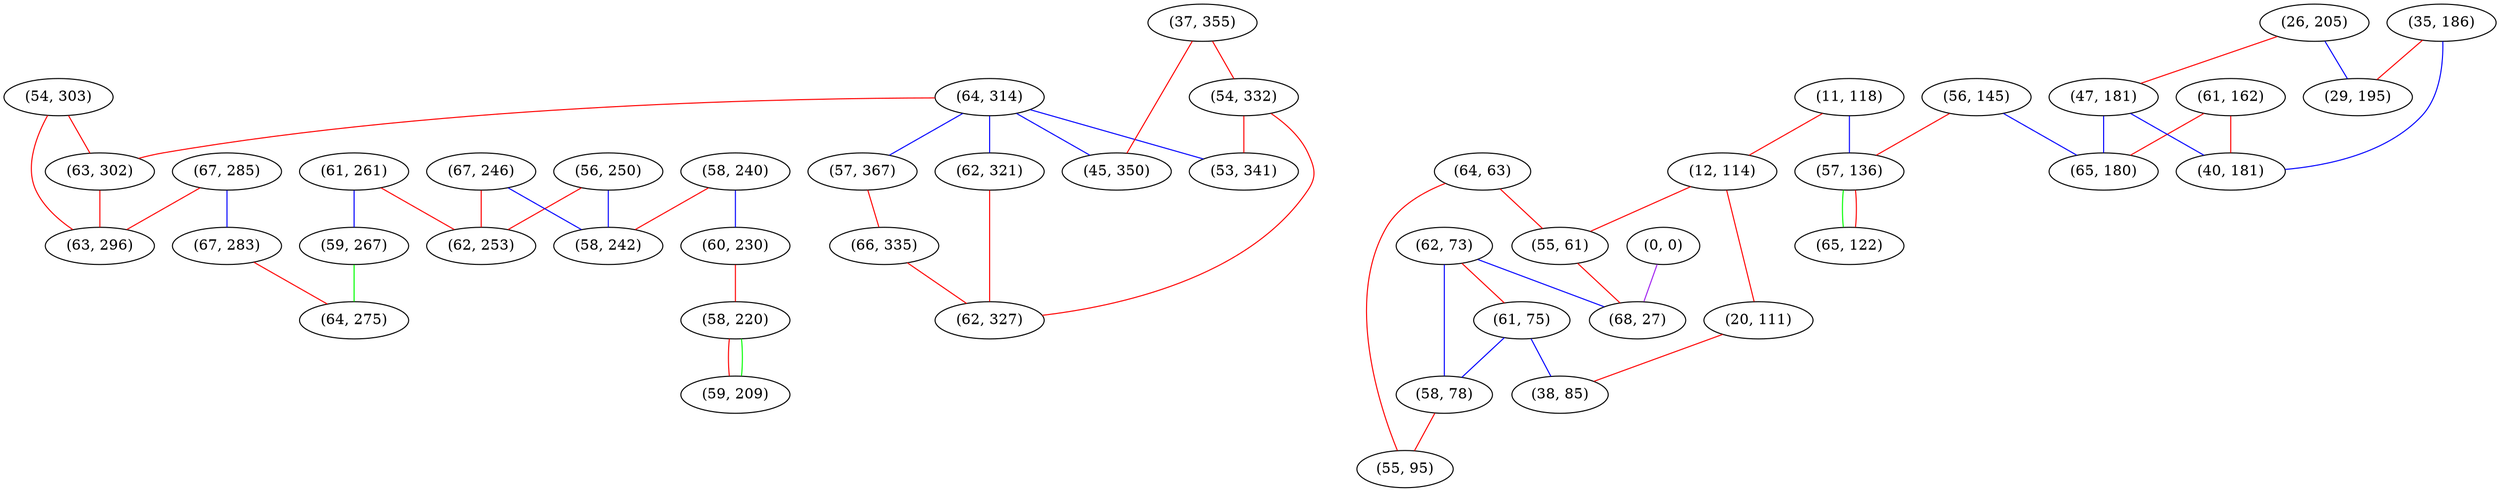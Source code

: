 graph "" {
"(54, 303)";
"(64, 314)";
"(62, 73)";
"(56, 250)";
"(11, 118)";
"(61, 162)";
"(64, 63)";
"(58, 240)";
"(26, 205)";
"(61, 75)";
"(35, 186)";
"(62, 321)";
"(56, 145)";
"(63, 302)";
"(47, 181)";
"(61, 261)";
"(12, 114)";
"(59, 267)";
"(57, 367)";
"(57, 136)";
"(37, 355)";
"(60, 230)";
"(65, 180)";
"(0, 0)";
"(67, 246)";
"(54, 332)";
"(55, 61)";
"(40, 181)";
"(68, 27)";
"(66, 335)";
"(62, 253)";
"(58, 242)";
"(20, 111)";
"(62, 327)";
"(53, 341)";
"(67, 285)";
"(58, 78)";
"(63, 296)";
"(55, 95)";
"(65, 122)";
"(58, 220)";
"(38, 85)";
"(67, 283)";
"(59, 209)";
"(29, 195)";
"(45, 350)";
"(64, 275)";
"(54, 303)" -- "(63, 302)"  [color=red, key=0, weight=1];
"(54, 303)" -- "(63, 296)"  [color=red, key=0, weight=1];
"(64, 314)" -- "(45, 350)"  [color=blue, key=0, weight=3];
"(64, 314)" -- "(62, 321)"  [color=blue, key=0, weight=3];
"(64, 314)" -- "(63, 302)"  [color=red, key=0, weight=1];
"(64, 314)" -- "(53, 341)"  [color=blue, key=0, weight=3];
"(64, 314)" -- "(57, 367)"  [color=blue, key=0, weight=3];
"(62, 73)" -- "(58, 78)"  [color=blue, key=0, weight=3];
"(62, 73)" -- "(68, 27)"  [color=blue, key=0, weight=3];
"(62, 73)" -- "(61, 75)"  [color=red, key=0, weight=1];
"(56, 250)" -- "(62, 253)"  [color=red, key=0, weight=1];
"(56, 250)" -- "(58, 242)"  [color=blue, key=0, weight=3];
"(11, 118)" -- "(12, 114)"  [color=red, key=0, weight=1];
"(11, 118)" -- "(57, 136)"  [color=blue, key=0, weight=3];
"(61, 162)" -- "(40, 181)"  [color=red, key=0, weight=1];
"(61, 162)" -- "(65, 180)"  [color=red, key=0, weight=1];
"(64, 63)" -- "(55, 61)"  [color=red, key=0, weight=1];
"(64, 63)" -- "(55, 95)"  [color=red, key=0, weight=1];
"(58, 240)" -- "(60, 230)"  [color=blue, key=0, weight=3];
"(58, 240)" -- "(58, 242)"  [color=red, key=0, weight=1];
"(26, 205)" -- "(47, 181)"  [color=red, key=0, weight=1];
"(26, 205)" -- "(29, 195)"  [color=blue, key=0, weight=3];
"(61, 75)" -- "(58, 78)"  [color=blue, key=0, weight=3];
"(61, 75)" -- "(38, 85)"  [color=blue, key=0, weight=3];
"(35, 186)" -- "(40, 181)"  [color=blue, key=0, weight=3];
"(35, 186)" -- "(29, 195)"  [color=red, key=0, weight=1];
"(62, 321)" -- "(62, 327)"  [color=red, key=0, weight=1];
"(56, 145)" -- "(57, 136)"  [color=red, key=0, weight=1];
"(56, 145)" -- "(65, 180)"  [color=blue, key=0, weight=3];
"(63, 302)" -- "(63, 296)"  [color=red, key=0, weight=1];
"(47, 181)" -- "(40, 181)"  [color=blue, key=0, weight=3];
"(47, 181)" -- "(65, 180)"  [color=blue, key=0, weight=3];
"(61, 261)" -- "(59, 267)"  [color=blue, key=0, weight=3];
"(61, 261)" -- "(62, 253)"  [color=red, key=0, weight=1];
"(12, 114)" -- "(20, 111)"  [color=red, key=0, weight=1];
"(12, 114)" -- "(55, 61)"  [color=red, key=0, weight=1];
"(59, 267)" -- "(64, 275)"  [color=green, key=0, weight=2];
"(57, 367)" -- "(66, 335)"  [color=red, key=0, weight=1];
"(57, 136)" -- "(65, 122)"  [color=green, key=0, weight=2];
"(57, 136)" -- "(65, 122)"  [color=red, key=1, weight=1];
"(37, 355)" -- "(45, 350)"  [color=red, key=0, weight=1];
"(37, 355)" -- "(54, 332)"  [color=red, key=0, weight=1];
"(60, 230)" -- "(58, 220)"  [color=red, key=0, weight=1];
"(0, 0)" -- "(68, 27)"  [color=purple, key=0, weight=4];
"(67, 246)" -- "(62, 253)"  [color=red, key=0, weight=1];
"(67, 246)" -- "(58, 242)"  [color=blue, key=0, weight=3];
"(54, 332)" -- "(62, 327)"  [color=red, key=0, weight=1];
"(54, 332)" -- "(53, 341)"  [color=red, key=0, weight=1];
"(55, 61)" -- "(68, 27)"  [color=red, key=0, weight=1];
"(66, 335)" -- "(62, 327)"  [color=red, key=0, weight=1];
"(20, 111)" -- "(38, 85)"  [color=red, key=0, weight=1];
"(67, 285)" -- "(63, 296)"  [color=red, key=0, weight=1];
"(67, 285)" -- "(67, 283)"  [color=blue, key=0, weight=3];
"(58, 78)" -- "(55, 95)"  [color=red, key=0, weight=1];
"(58, 220)" -- "(59, 209)"  [color=red, key=0, weight=1];
"(58, 220)" -- "(59, 209)"  [color=green, key=1, weight=2];
"(67, 283)" -- "(64, 275)"  [color=red, key=0, weight=1];
}
